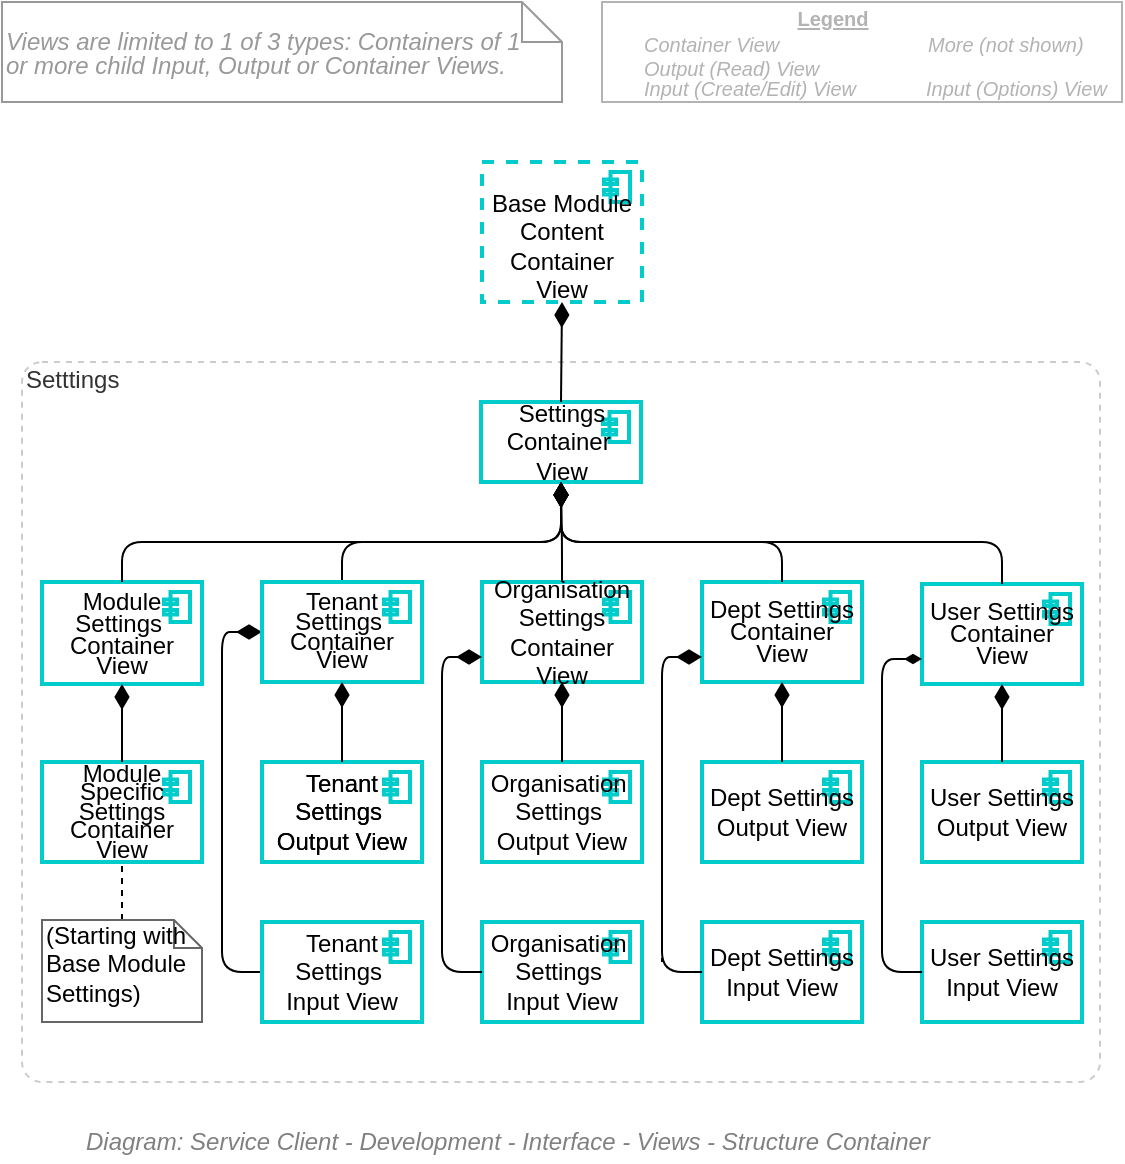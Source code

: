 <mxfile version="20.2.4" type="google"><diagram id="_9sa7lHNUX31Zu4vo0Ol" name="Page-1"><mxGraphModel grid="1" page="1" gridSize="10" guides="1" tooltips="1" connect="1" arrows="1" fold="1" pageScale="1" pageWidth="827" pageHeight="1169" math="0" shadow="0"><root><mxCell id="0"/><mxCell id="1" parent="0"/><mxCell id="UZ3rX-6pMPwVMDGKxi7N-1" value="" style="shape=image;html=1;verticalAlign=top;verticalLabelPosition=bottom;labelBackgroundColor=#ffffff;imageAspect=0;aspect=fixed;image=https://cdn2.iconfinder.com/data/icons/font-awesome/1792/ellipsis-h-128.png;strokeColor=#000000;strokeWidth=2;fillColor=#D4E1F5;fontSize=12;fontColor=#000000;opacity=80;align=left;" vertex="1" parent="1"><mxGeometry x="571.667" y="207" width="10.0" height="10.0" as="geometry"/></mxCell><mxCell id="UZ3rX-6pMPwVMDGKxi7N-2" value="" style="shape=image;html=1;verticalAlign=top;verticalLabelPosition=bottom;labelBackgroundColor=#ffffff;imageAspect=0;aspect=fixed;image=https://cdn2.iconfinder.com/data/icons/font-awesome/1792/ellipsis-h-128.png;strokeColor=#000000;strokeWidth=2;fillColor=#D4E1F5;fontSize=12;fontColor=#000000;opacity=80;align=left;" vertex="1" parent="1"><mxGeometry x="571.667" y="207" width="10.0" height="10.0" as="geometry"/></mxCell><mxCell id="UZ3rX-6pMPwVMDGKxi7N-3" value="Setttings" style="rounded=1;whiteSpace=wrap;html=1;shadow=0;glass=0;comic=0;strokeColor=#CCCCCC;fillColor=none;fontSize=12;align=left;fontColor=#333333;recursiveResize=0;container=1;collapsible=0;dashed=1;verticalAlign=top;spacing=2;spacingTop=-5;absoluteArcSize=1;" vertex="1" parent="1"><mxGeometry x="130" y="360" width="539" height="360" as="geometry"/></mxCell><mxCell id="UZ3rX-6pMPwVMDGKxi7N-4" value="" style="html=1;endArrow=diamondThin;endFill=1;edgeStyle=elbowEdgeStyle;endSize=10;strokeColor=#000000;fontSize=12;exitX=0;exitY=0.5;exitDx=0;exitDy=0;exitPerimeter=0;verticalAlign=middle;entryX=0;entryY=0.5;entryDx=0;entryDy=0;entryPerimeter=0;" edge="1" parent="UZ3rX-6pMPwVMDGKxi7N-3" source="UZ3rX-6pMPwVMDGKxi7N-21" target="UZ3rX-6pMPwVMDGKxi7N-30"><mxGeometry width="160" relative="1" as="geometry"><mxPoint x="100" y="80" as="sourcePoint"/><mxPoint x="120" y="20" as="targetPoint"/><Array as="points"><mxPoint x="100" y="80"/></Array></mxGeometry></mxCell><mxCell id="UZ3rX-6pMPwVMDGKxi7N-5" value="" style="html=1;endArrow=diamondThin;endFill=1;edgeStyle=elbowEdgeStyle;endSize=10;strokeColor=#000000;fontSize=12;entryX=0.5;entryY=1;entryDx=0;entryDy=0;entryPerimeter=0;verticalAlign=middle;exitX=0.5;exitY=0;exitDx=0;exitDy=0;exitPerimeter=0;elbow=vertical;" edge="1" parent="UZ3rX-6pMPwVMDGKxi7N-3" source="UZ3rX-6pMPwVMDGKxi7N-30" target="UZ3rX-6pMPwVMDGKxi7N-15"><mxGeometry width="160" relative="1" as="geometry"><mxPoint x="20" y="220" as="sourcePoint"/><mxPoint x="430" y="90" as="targetPoint"/><Array as="points"><mxPoint x="210" y="90"/></Array></mxGeometry></mxCell><mxCell id="UZ3rX-6pMPwVMDGKxi7N-6" value="&lt;span style=&quot;font-size: 12px;&quot;&gt;Dept&lt;/span&gt;&lt;span style=&quot;font-size: 12px;&quot;&gt;&amp;nbsp;Settings&lt;/span&gt;&lt;span style=&quot;font-size: 12px;&quot;&gt;&lt;br style=&quot;font-size: 12px;&quot;&gt;&lt;/span&gt;&lt;span style=&quot;font-size: 12px;&quot;&gt;Output View&lt;br style=&quot;font-size: 12px;&quot;&gt;&lt;/span&gt;" style="html=1;outlineConnect=0;whiteSpace=wrap;fillColor=none;strokeColor=#00CCCC;shape=mxgraph.archimate3.application;appType=comp;archiType=square;fontSize=12;verticalAlign=middle;container=1;collapsible=0;strokeWidth=2;" vertex="1" parent="UZ3rX-6pMPwVMDGKxi7N-3"><mxGeometry x="340" y="200" width="80" height="50" as="geometry"/></mxCell><mxCell id="UZ3rX-6pMPwVMDGKxi7N-7" value="" style="shape=image;html=1;verticalAlign=top;verticalLabelPosition=bottom;labelBackgroundColor=#ffffff;imageAspect=0;aspect=fixed;image=https://cdn1.iconfinder.com/data/icons/essential-pack-3/24/82.output-128.png;strokeColor=#00CCCC;strokeWidth=2;fillColor=none;fontSize=12;align=left;" vertex="1" parent="UZ3rX-6pMPwVMDGKxi7N-6"><mxGeometry width="20" height="20" as="geometry"/></mxCell><mxCell id="UZ3rX-6pMPwVMDGKxi7N-8" value="&lt;span style=&quot;font-size: 12px;&quot;&gt;Dept&lt;/span&gt;&lt;span style=&quot;font-size: 12px;&quot;&gt;&amp;nbsp;Settings&lt;/span&gt;&lt;span style=&quot;font-size: 12px;&quot;&gt;&lt;br style=&quot;font-size: 12px;&quot;&gt;&lt;/span&gt;&lt;span style=&quot;font-size: 12px;&quot;&gt;Input View&lt;br style=&quot;font-size: 12px;&quot;&gt;&lt;/span&gt;" style="html=1;outlineConnect=0;whiteSpace=wrap;fillColor=none;strokeColor=#00CCCC;shape=mxgraph.archimate3.application;appType=comp;archiType=square;fontSize=12;verticalAlign=middle;container=1;collapsible=0;strokeWidth=2;" vertex="1" parent="UZ3rX-6pMPwVMDGKxi7N-3"><mxGeometry x="340" y="280" width="80" height="50" as="geometry"/></mxCell><mxCell id="UZ3rX-6pMPwVMDGKxi7N-9" value="" style="shape=image;html=1;verticalAlign=top;verticalLabelPosition=bottom;labelBackgroundColor=#ffffff;imageAspect=0;aspect=fixed;image=https://cdn3.iconfinder.com/data/icons/arrow-and-interface-4/28/input-2-128.png;strokeColor=#00CCCC;strokeWidth=2;fillColor=none;fontSize=12;align=left;" vertex="1" parent="UZ3rX-6pMPwVMDGKxi7N-8"><mxGeometry width="20" height="20" as="geometry"/></mxCell><mxCell id="UZ3rX-6pMPwVMDGKxi7N-10" value="&lt;span style=&quot;font-size: 12px ; line-height: 90%&quot;&gt;Organisation Settings&lt;br style=&quot;font-size: 12px&quot;&gt;Container View&lt;br style=&quot;font-size: 12px&quot;&gt;&lt;/span&gt;" style="html=1;outlineConnect=0;whiteSpace=wrap;fillColor=none;strokeColor=#00CCCC;shape=mxgraph.archimate3.application;appType=comp;archiType=square;fontSize=12;verticalAlign=middle;container=1;collapsible=0;strokeWidth=2;" vertex="1" parent="UZ3rX-6pMPwVMDGKxi7N-3"><mxGeometry x="230" y="110" width="80" height="50" as="geometry"/></mxCell><mxCell id="UZ3rX-6pMPwVMDGKxi7N-11" value="" style="shape=image;html=1;verticalAlign=top;verticalLabelPosition=bottom;labelBackgroundColor=#ffffff;imageAspect=0;aspect=fixed;image=https://cdn1.iconfinder.com/data/icons/material-core/18/check-box-outline-blank-128.png;strokeColor=#00CCCC;strokeWidth=2;fillColor=none;fontSize=12;align=left;" vertex="1" parent="UZ3rX-6pMPwVMDGKxi7N-10"><mxGeometry width="20" height="20" as="geometry"/></mxCell><mxCell id="UZ3rX-6pMPwVMDGKxi7N-12" value="&lt;p style=&quot;line-height: 80%&quot;&gt;&lt;span style=&quot;font-size: 12px&quot;&gt;Module&lt;br style=&quot;font-size: 12px&quot;&gt;Specific Settings&lt;br style=&quot;font-size: 12px&quot;&gt;&lt;/span&gt;&lt;span style=&quot;font-size: 12px&quot;&gt;Container View&lt;br style=&quot;font-size: 12px&quot;&gt;&lt;/span&gt;&lt;/p&gt;" style="html=1;outlineConnect=0;whiteSpace=wrap;fillColor=none;strokeColor=#00CCCC;shape=mxgraph.archimate3.application;appType=comp;archiType=square;fontSize=12;verticalAlign=middle;container=1;collapsible=0;strokeWidth=2;" vertex="1" parent="UZ3rX-6pMPwVMDGKxi7N-3"><mxGeometry x="10" y="200" width="80" height="50" as="geometry"/></mxCell><mxCell id="UZ3rX-6pMPwVMDGKxi7N-13" value="" style="shape=image;html=1;verticalAlign=top;verticalLabelPosition=bottom;labelBackgroundColor=#ffffff;imageAspect=0;aspect=fixed;image=https://cdn1.iconfinder.com/data/icons/material-core/18/check-box-outline-blank-128.png;strokeColor=#00CCCC;strokeWidth=2;fillColor=none;fontSize=12;align=left;" vertex="1" parent="UZ3rX-6pMPwVMDGKxi7N-12"><mxGeometry width="20" height="20" as="geometry"/></mxCell><mxCell id="UZ3rX-6pMPwVMDGKxi7N-14" value="" style="shape=image;html=1;verticalAlign=top;verticalLabelPosition=bottom;labelBackgroundColor=#ffffff;imageAspect=0;aspect=fixed;image=https://cdn2.iconfinder.com/data/icons/font-awesome/1792/ellipsis-h-128.png;strokeColor=#000000;strokeWidth=2;fillColor=#D4E1F5;fontSize=12;fontColor=#000000;opacity=80;align=left;" vertex="1" parent="UZ3rX-6pMPwVMDGKxi7N-12"><mxGeometry y="30" width="20" height="20" as="geometry"/></mxCell><mxCell id="UZ3rX-6pMPwVMDGKxi7N-15" value="&lt;span style=&quot;font-size: 12px;&quot;&gt;Settings&lt;br style=&quot;font-size: 12px;&quot;&gt;&lt;/span&gt;&lt;span style=&quot;font-size: 12px;&quot;&gt;Container&amp;nbsp;&lt;br style=&quot;font-size: 12px;&quot;&gt;&lt;/span&gt;&lt;span style=&quot;font-size: 12px;&quot;&gt;View&lt;br style=&quot;font-size: 12px;&quot;&gt;&lt;/span&gt;" style="html=1;outlineConnect=0;whiteSpace=wrap;fillColor=none;strokeColor=#00CCCC;shape=mxgraph.archimate3.application;appType=comp;archiType=square;fontSize=12;verticalAlign=middle;container=1;collapsible=0;strokeWidth=2;" vertex="1" parent="UZ3rX-6pMPwVMDGKxi7N-3"><mxGeometry x="229.5" y="20" width="80" height="40" as="geometry"/></mxCell><mxCell id="UZ3rX-6pMPwVMDGKxi7N-16" value="" style="shape=image;html=1;verticalAlign=top;verticalLabelPosition=bottom;labelBackgroundColor=#ffffff;imageAspect=0;aspect=fixed;image=https://cdn1.iconfinder.com/data/icons/material-core/18/check-box-outline-blank-128.png;strokeColor=#00CCCC;strokeWidth=2;fillColor=none;fontSize=12;align=left;" vertex="1" parent="UZ3rX-6pMPwVMDGKxi7N-15"><mxGeometry x="-10" y="-10" width="20" height="20" as="geometry"/></mxCell><mxCell id="UZ3rX-6pMPwVMDGKxi7N-17" value="" style="html=1;endArrow=diamondThin;endFill=1;edgeStyle=elbowEdgeStyle;elbow=vertical;endSize=10;strokeColor=#000000;fontSize=12;entryX=0.5;entryY=1;entryDx=0;entryDy=0;entryPerimeter=0;exitX=0.5;exitY=0;exitDx=0;exitDy=0;exitPerimeter=0;verticalAlign=middle;" edge="1" parent="UZ3rX-6pMPwVMDGKxi7N-3" source="UZ3rX-6pMPwVMDGKxi7N-10" target="UZ3rX-6pMPwVMDGKxi7N-15"><mxGeometry width="160" relative="1" as="geometry"><mxPoint x="310" y="370" as="sourcePoint"/><mxPoint x="370" y="330" as="targetPoint"/><Array as="points"><mxPoint x="310" y="90"/><mxPoint x="-20" y="210"/><mxPoint x="260" y="110"/></Array></mxGeometry></mxCell><mxCell id="UZ3rX-6pMPwVMDGKxi7N-18" value="&lt;span style=&quot;font-size: 12px;&quot;&gt;Tenant &lt;br style=&quot;font-size: 12px;&quot;&gt;Settings&amp;nbsp;&lt;br style=&quot;font-size: 12px;&quot;&gt;&lt;/span&gt;&lt;span style=&quot;font-size: 12px;&quot;&gt;Output View&lt;br style=&quot;font-size: 12px;&quot;&gt;&lt;/span&gt;" style="html=1;outlineConnect=0;whiteSpace=wrap;fillColor=none;strokeColor=#000000;shape=mxgraph.archimate3.application;appType=comp;archiType=square;fontSize=12;verticalAlign=middle;container=1;collapsible=0;" vertex="1" parent="UZ3rX-6pMPwVMDGKxi7N-3"><mxGeometry x="120" y="200" width="80" height="50" as="geometry"/></mxCell><mxCell id="UZ3rX-6pMPwVMDGKxi7N-19" value="&lt;span style=&quot;font-size: 12px;&quot;&gt;Tenant &lt;br style=&quot;font-size: 12px;&quot;&gt;Settings&amp;nbsp;&lt;br style=&quot;font-size: 12px;&quot;&gt;&lt;/span&gt;&lt;span style=&quot;font-size: 12px;&quot;&gt;Output View&lt;br style=&quot;font-size: 12px;&quot;&gt;&lt;/span&gt;" style="html=1;outlineConnect=0;whiteSpace=wrap;fillColor=none;strokeColor=#00CCCC;shape=mxgraph.archimate3.application;appType=comp;archiType=square;fontSize=12;verticalAlign=middle;container=1;collapsible=0;strokeWidth=2;" vertex="1" parent="UZ3rX-6pMPwVMDGKxi7N-18"><mxGeometry width="80" height="50" as="geometry"/></mxCell><mxCell id="UZ3rX-6pMPwVMDGKxi7N-20" value="" style="shape=image;html=1;verticalAlign=top;verticalLabelPosition=bottom;labelBackgroundColor=#ffffff;imageAspect=0;aspect=fixed;image=https://cdn1.iconfinder.com/data/icons/essential-pack-3/24/82.output-128.png;strokeColor=#00CCCC;strokeWidth=2;fillColor=none;fontSize=12;align=left;" vertex="1" parent="UZ3rX-6pMPwVMDGKxi7N-19"><mxGeometry width="16.667" height="16.667" as="geometry"/></mxCell><mxCell id="UZ3rX-6pMPwVMDGKxi7N-21" value="&lt;span style=&quot;font-size: 12px;&quot;&gt;Tenant &lt;br style=&quot;font-size: 12px;&quot;&gt;Settings&amp;nbsp;&lt;br style=&quot;font-size: 12px;&quot;&gt;&lt;/span&gt;&lt;span style=&quot;font-size: 12px;&quot;&gt;Input View&lt;br style=&quot;font-size: 12px;&quot;&gt;&lt;/span&gt;" style="html=1;outlineConnect=0;whiteSpace=wrap;fillColor=none;strokeColor=#00CCCC;shape=mxgraph.archimate3.application;appType=comp;archiType=square;fontSize=12;verticalAlign=middle;container=1;collapsible=0;strokeWidth=2;" vertex="1" parent="UZ3rX-6pMPwVMDGKxi7N-3"><mxGeometry x="120" y="280" width="80" height="50" as="geometry"/></mxCell><mxCell id="UZ3rX-6pMPwVMDGKxi7N-22" value="" style="shape=image;html=1;verticalAlign=top;verticalLabelPosition=bottom;labelBackgroundColor=#ffffff;imageAspect=0;aspect=fixed;image=https://cdn3.iconfinder.com/data/icons/arrow-and-interface-4/28/input-2-128.png;strokeColor=#00CCCC;strokeWidth=2;fillColor=none;fontSize=12;align=left;" vertex="1" parent="UZ3rX-6pMPwVMDGKxi7N-21"><mxGeometry width="20" height="20" as="geometry"/></mxCell><mxCell id="UZ3rX-6pMPwVMDGKxi7N-23" value="&lt;p style=&quot;line-height: 90%&quot;&gt;&lt;span style=&quot;font-size: 12px&quot;&gt;Dept Settings&lt;/span&gt;&lt;span style=&quot;font-size: 12px&quot;&gt;&lt;br style=&quot;font-size: 12px&quot;&gt;&lt;/span&gt;&lt;span style=&quot;font-size: 12px&quot;&gt;Container View&lt;br style=&quot;font-size: 12px&quot;&gt;&lt;/span&gt;&lt;/p&gt;" style="html=1;outlineConnect=0;whiteSpace=wrap;fillColor=none;strokeColor=#00CCCC;shape=mxgraph.archimate3.application;appType=comp;archiType=square;fontSize=12;verticalAlign=middle;container=1;collapsible=0;strokeWidth=2;" vertex="1" parent="UZ3rX-6pMPwVMDGKxi7N-3"><mxGeometry x="340" y="110" width="80" height="50" as="geometry"/></mxCell><mxCell id="UZ3rX-6pMPwVMDGKxi7N-24" value="" style="shape=image;html=1;verticalAlign=top;verticalLabelPosition=bottom;labelBackgroundColor=#ffffff;imageAspect=0;aspect=fixed;image=https://cdn1.iconfinder.com/data/icons/material-core/18/check-box-outline-blank-128.png;strokeColor=#00CCCC;strokeWidth=2;fillColor=none;fontSize=12;align=left;" vertex="1" parent="UZ3rX-6pMPwVMDGKxi7N-23"><mxGeometry width="20" height="20" as="geometry"/></mxCell><mxCell id="UZ3rX-6pMPwVMDGKxi7N-25" value="" style="shape=image;html=1;verticalAlign=top;verticalLabelPosition=bottom;labelBackgroundColor=#ffffff;imageAspect=0;aspect=fixed;image=https://cdn3.iconfinder.com/data/icons/arrow-and-interface-4/28/input-2-128.png;strokeColor=#00CCCC;strokeWidth=2;fillColor=none;fontSize=12;align=left;" vertex="1" parent="UZ3rX-6pMPwVMDGKxi7N-23"><mxGeometry x="70" y="30" width="10" height="10" as="geometry"/></mxCell><mxCell id="UZ3rX-6pMPwVMDGKxi7N-26" value="" style="shape=image;html=1;verticalAlign=top;verticalLabelPosition=bottom;labelBackgroundColor=#ffffff;imageAspect=0;aspect=fixed;image=https://cdn1.iconfinder.com/data/icons/essential-pack-3/24/82.output-128.png;strokeColor=#00CCCC;strokeWidth=2;fillColor=none;fontSize=12;align=left;" vertex="1" parent="UZ3rX-6pMPwVMDGKxi7N-23"><mxGeometry x="60" y="30" width="10" height="10" as="geometry"/></mxCell><mxCell id="UZ3rX-6pMPwVMDGKxi7N-27" value="" style="html=1;endArrow=diamondThin;endFill=1;edgeStyle=elbowEdgeStyle;elbow=vertical;endSize=10;strokeColor=#000000;fontSize=12;entryX=0.5;entryY=1;entryDx=0;entryDy=0;entryPerimeter=0;exitX=0.5;exitY=0;exitDx=0;exitDy=0;exitPerimeter=0;verticalAlign=middle;" edge="1" parent="UZ3rX-6pMPwVMDGKxi7N-3" source="UZ3rX-6pMPwVMDGKxi7N-6" target="UZ3rX-6pMPwVMDGKxi7N-23"><mxGeometry width="160" relative="1" as="geometry"><mxPoint x="320" y="200" as="sourcePoint"/><mxPoint x="350" y="-30" as="targetPoint"/></mxGeometry></mxCell><mxCell id="UZ3rX-6pMPwVMDGKxi7N-28" value="" style="html=1;endArrow=diamondThin;endFill=1;edgeStyle=elbowEdgeStyle;endSize=10;strokeColor=#000000;fontSize=12;entryX=0;entryY=0.75;entryDx=0;entryDy=0;entryPerimeter=0;exitX=0;exitY=0.5;exitDx=0;exitDy=0;exitPerimeter=0;verticalAlign=middle;" edge="1" parent="UZ3rX-6pMPwVMDGKxi7N-3" source="UZ3rX-6pMPwVMDGKxi7N-8" target="UZ3rX-6pMPwVMDGKxi7N-23"><mxGeometry width="160" relative="1" as="geometry"><mxPoint x="330" y="210" as="sourcePoint"/><mxPoint x="390" y="170" as="targetPoint"/><Array as="points"><mxPoint x="320" y="205"/></Array></mxGeometry></mxCell><mxCell id="UZ3rX-6pMPwVMDGKxi7N-29" value="" style="html=1;endArrow=diamondThin;endFill=1;edgeStyle=elbowEdgeStyle;elbow=vertical;endSize=10;strokeColor=#000000;fontSize=12;entryX=0.5;entryY=1;entryDx=0;entryDy=0;entryPerimeter=0;exitX=0.5;exitY=0;exitDx=0;exitDy=0;exitPerimeter=0;verticalAlign=middle;" edge="1" parent="UZ3rX-6pMPwVMDGKxi7N-3" source="UZ3rX-6pMPwVMDGKxi7N-23" target="UZ3rX-6pMPwVMDGKxi7N-15"><mxGeometry width="160" relative="1" as="geometry"><mxPoint x="30" y="320" as="sourcePoint"/><mxPoint x="30" y="80" as="targetPoint"/><Array as="points"><mxPoint x="310" y="90"/><mxPoint x="-20" y="300"/><mxPoint x="270" y="120"/></Array></mxGeometry></mxCell><mxCell id="UZ3rX-6pMPwVMDGKxi7N-30" value="&lt;p style=&quot;line-height: 80%&quot;&gt;&lt;span style=&quot;font-size: 12px&quot;&gt;Tenant&lt;br style=&quot;font-size: 12px&quot;&gt;Settings&amp;nbsp;&lt;br style=&quot;font-size: 12px&quot;&gt;&lt;/span&gt;&lt;span style=&quot;font-size: 12px&quot;&gt;Container View&lt;br style=&quot;font-size: 12px&quot;&gt;&lt;/span&gt;&lt;/p&gt;" style="html=1;outlineConnect=0;whiteSpace=wrap;fillColor=none;strokeColor=#00CCCC;shape=mxgraph.archimate3.application;appType=comp;archiType=square;fontSize=12;verticalAlign=middle;container=1;collapsible=0;strokeWidth=2;" vertex="1" parent="UZ3rX-6pMPwVMDGKxi7N-3"><mxGeometry x="120" y="110" width="80" height="50" as="geometry"/></mxCell><mxCell id="UZ3rX-6pMPwVMDGKxi7N-31" value="" style="shape=image;html=1;verticalAlign=top;verticalLabelPosition=bottom;labelBackgroundColor=#ffffff;imageAspect=0;aspect=fixed;image=https://cdn1.iconfinder.com/data/icons/material-core/18/check-box-outline-blank-128.png;strokeColor=#00CCCC;strokeWidth=2;fillColor=none;fontSize=12;align=left;" vertex="1" parent="UZ3rX-6pMPwVMDGKxi7N-30"><mxGeometry width="20" height="20" as="geometry"/></mxCell><mxCell id="UZ3rX-6pMPwVMDGKxi7N-32" value="" style="html=1;endArrow=diamondThin;endFill=1;edgeStyle=elbowEdgeStyle;elbow=vertical;endSize=10;strokeColor=#000000;fontSize=12;exitX=0.5;exitY=0;exitDx=0;exitDy=0;exitPerimeter=0;verticalAlign=middle;" edge="1" parent="UZ3rX-6pMPwVMDGKxi7N-3" source="UZ3rX-6pMPwVMDGKxi7N-18" target="UZ3rX-6pMPwVMDGKxi7N-30"><mxGeometry width="160" relative="1" as="geometry"><mxPoint x="-50" y="-30" as="sourcePoint"/><mxPoint x="-260" y="-60" as="targetPoint"/></mxGeometry></mxCell><mxCell id="UZ3rX-6pMPwVMDGKxi7N-33" value="&lt;p style=&quot;line-height: 90%&quot;&gt;&lt;span style=&quot;font-size: 12px&quot;&gt;Module&lt;br style=&quot;font-size: 12px&quot;&gt;Settings&amp;nbsp;&lt;br style=&quot;font-size: 12px&quot;&gt;&lt;/span&gt;&lt;span style=&quot;font-size: 12px&quot;&gt;Container View&lt;br style=&quot;font-size: 12px&quot;&gt;&lt;/span&gt;&lt;/p&gt;" style="html=1;outlineConnect=0;whiteSpace=wrap;fillColor=none;strokeColor=#00CCCC;shape=mxgraph.archimate3.application;appType=comp;archiType=square;fontSize=12;verticalAlign=middle;container=1;collapsible=0;strokeWidth=2;" vertex="1" parent="UZ3rX-6pMPwVMDGKxi7N-3"><mxGeometry x="10" y="110" width="80" height="51" as="geometry"/></mxCell><mxCell id="UZ3rX-6pMPwVMDGKxi7N-34" value="" style="shape=image;html=1;verticalAlign=top;verticalLabelPosition=bottom;labelBackgroundColor=#ffffff;imageAspect=0;aspect=fixed;image=https://cdn1.iconfinder.com/data/icons/material-core/18/check-box-outline-blank-128.png;strokeColor=#00CCCC;strokeWidth=2;fillColor=none;fontSize=12;align=left;" vertex="1" parent="UZ3rX-6pMPwVMDGKxi7N-33"><mxGeometry width="20" height="20" as="geometry"/></mxCell><mxCell id="UZ3rX-6pMPwVMDGKxi7N-35" value="" style="shape=image;html=1;verticalAlign=top;verticalLabelPosition=bottom;labelBackgroundColor=#ffffff;imageAspect=0;aspect=fixed;image=https://cdn2.iconfinder.com/data/icons/font-awesome/1792/ellipsis-h-128.png;strokeColor=#000000;strokeWidth=2;fillColor=#D4E1F5;fontSize=12;fontColor=#000000;opacity=80;align=left;" vertex="1" parent="UZ3rX-6pMPwVMDGKxi7N-33"><mxGeometry y="31" width="20" height="20" as="geometry"/></mxCell><mxCell id="UZ3rX-6pMPwVMDGKxi7N-36" value="" style="html=1;endArrow=diamondThin;endFill=1;edgeStyle=elbowEdgeStyle;elbow=vertical;endSize=10;strokeColor=#000000;fontSize=12;exitX=0.5;exitY=0;exitDx=0;exitDy=0;exitPerimeter=0;entryX=0.5;entryY=1;entryDx=0;entryDy=0;entryPerimeter=0;verticalAlign=middle;" edge="1" parent="UZ3rX-6pMPwVMDGKxi7N-3" source="UZ3rX-6pMPwVMDGKxi7N-12" target="UZ3rX-6pMPwVMDGKxi7N-33"><mxGeometry width="160" relative="1" as="geometry"><mxPoint x="60" y="310" as="sourcePoint"/><mxPoint x="60" y="290" as="targetPoint"/></mxGeometry></mxCell><mxCell id="UZ3rX-6pMPwVMDGKxi7N-37" value="" style="html=1;endArrow=diamondThin;endFill=1;edgeStyle=elbowEdgeStyle;elbow=vertical;endSize=10;strokeColor=#000000;fontSize=12;exitX=0.5;exitY=0;exitDx=0;exitDy=0;exitPerimeter=0;verticalAlign=middle;entryX=0.5;entryY=1;entryDx=0;entryDy=0;entryPerimeter=0;" edge="1" parent="UZ3rX-6pMPwVMDGKxi7N-3" source="UZ3rX-6pMPwVMDGKxi7N-33" target="UZ3rX-6pMPwVMDGKxi7N-15"><mxGeometry width="160" relative="1" as="geometry"><mxPoint x="340" y="110" as="sourcePoint"/><mxPoint x="230" y="60" as="targetPoint"/><Array as="points"><mxPoint x="130" y="90"/><mxPoint x="-20" y="270"/></Array></mxGeometry></mxCell><mxCell id="UZ3rX-6pMPwVMDGKxi7N-38" style="edgeStyle=elbowEdgeStyle;rounded=0;orthogonalLoop=1;jettySize=auto;elbow=vertical;html=1;exitX=1;exitY=0.5;exitDx=0;exitDy=0;exitPerimeter=0;dashed=1;endArrow=none;endFill=0;fontSize=12;" edge="1" parent="UZ3rX-6pMPwVMDGKxi7N-3"><mxGeometry relative="1" as="geometry"><mxPoint x="320" y="220" as="sourcePoint"/><mxPoint x="320" y="300" as="targetPoint"/></mxGeometry></mxCell><mxCell id="UZ3rX-6pMPwVMDGKxi7N-39" value="&lt;span style=&quot;font-size: 12px;&quot;&gt;Organisation&amp;nbsp;&lt;br style=&quot;font-size: 12px;&quot;&gt;Settings&amp;nbsp;&lt;br style=&quot;font-size: 12px;&quot;&gt;&lt;/span&gt;&lt;span style=&quot;font-size: 12px;&quot;&gt;Output View&lt;br style=&quot;font-size: 12px;&quot;&gt;&lt;/span&gt;" style="html=1;outlineConnect=0;whiteSpace=wrap;fillColor=none;strokeColor=#00CCCC;shape=mxgraph.archimate3.application;appType=comp;archiType=square;fontSize=12;verticalAlign=middle;container=1;collapsible=0;strokeWidth=2;" vertex="1" parent="UZ3rX-6pMPwVMDGKxi7N-3"><mxGeometry x="230" y="200" width="80" height="50" as="geometry"/></mxCell><mxCell id="UZ3rX-6pMPwVMDGKxi7N-40" value="" style="shape=image;html=1;verticalAlign=top;verticalLabelPosition=bottom;labelBackgroundColor=#ffffff;imageAspect=0;aspect=fixed;image=https://cdn1.iconfinder.com/data/icons/essential-pack-3/24/82.output-128.png;strokeColor=#00CCCC;strokeWidth=2;fillColor=none;fontSize=12;align=left;" vertex="1" parent="UZ3rX-6pMPwVMDGKxi7N-39"><mxGeometry width="20" height="20" as="geometry"/></mxCell><mxCell id="UZ3rX-6pMPwVMDGKxi7N-41" value="" style="html=1;endArrow=diamondThin;endFill=1;edgeStyle=elbowEdgeStyle;elbow=vertical;endSize=10;strokeColor=#000000;fontSize=12;exitX=0.5;exitY=0;exitDx=0;exitDy=0;exitPerimeter=0;verticalAlign=middle;" edge="1" parent="UZ3rX-6pMPwVMDGKxi7N-3" source="UZ3rX-6pMPwVMDGKxi7N-39" target="UZ3rX-6pMPwVMDGKxi7N-10"><mxGeometry width="160" relative="1" as="geometry"><mxPoint x="240" y="510" as="sourcePoint"/><mxPoint x="290" y="470" as="targetPoint"/></mxGeometry></mxCell><mxCell id="UZ3rX-6pMPwVMDGKxi7N-42" value="&lt;span style=&quot;font-size: 12px;&quot;&gt;Organisation&amp;nbsp;&lt;br style=&quot;font-size: 12px;&quot;&gt;Settings&amp;nbsp;&lt;br style=&quot;font-size: 12px;&quot;&gt;&lt;/span&gt;&lt;span style=&quot;font-size: 12px;&quot;&gt;Input View&lt;br style=&quot;font-size: 12px;&quot;&gt;&lt;/span&gt;" style="html=1;outlineConnect=0;whiteSpace=wrap;fillColor=none;strokeColor=#00CCCC;shape=mxgraph.archimate3.application;appType=comp;archiType=square;fontSize=12;verticalAlign=middle;container=1;collapsible=0;strokeWidth=2;" vertex="1" parent="UZ3rX-6pMPwVMDGKxi7N-3"><mxGeometry x="230" y="280" width="80" height="50" as="geometry"/></mxCell><mxCell id="UZ3rX-6pMPwVMDGKxi7N-43" value="" style="shape=image;html=1;verticalAlign=top;verticalLabelPosition=bottom;labelBackgroundColor=#ffffff;imageAspect=0;aspect=fixed;image=https://cdn3.iconfinder.com/data/icons/arrow-and-interface-4/28/input-2-128.png;strokeColor=#00CCCC;strokeWidth=2;fillColor=none;fontSize=12;align=left;" vertex="1" parent="UZ3rX-6pMPwVMDGKxi7N-42"><mxGeometry width="20" height="20" as="geometry"/></mxCell><mxCell id="UZ3rX-6pMPwVMDGKxi7N-44" value="" style="shape=image;html=1;verticalAlign=top;verticalLabelPosition=bottom;labelBackgroundColor=#ffffff;imageAspect=0;aspect=fixed;image=https://cdn3.iconfinder.com/data/icons/arrow-and-interface-4/28/input-2-128.png;strokeColor=#00CCCC;strokeWidth=2;fillColor=none;fontSize=12;align=left;" vertex="1" parent="UZ3rX-6pMPwVMDGKxi7N-42"><mxGeometry x="70" y="30" width="10" height="10" as="geometry"/></mxCell><mxCell id="UZ3rX-6pMPwVMDGKxi7N-45" value="" style="shape=image;html=1;verticalAlign=top;verticalLabelPosition=bottom;labelBackgroundColor=#ffffff;imageAspect=0;aspect=fixed;image=https://cdn1.iconfinder.com/data/icons/essential-pack-3/24/82.output-128.png;strokeColor=#00CCCC;strokeWidth=2;fillColor=none;fontSize=12;align=left;" vertex="1" parent="UZ3rX-6pMPwVMDGKxi7N-42"><mxGeometry x="60" y="30" width="10" height="10" as="geometry"/></mxCell><mxCell id="UZ3rX-6pMPwVMDGKxi7N-46" value="" style="html=1;endArrow=diamondThin;endFill=1;edgeStyle=elbowEdgeStyle;endSize=10;strokeColor=#000000;fontSize=12;entryX=0;entryY=0.75;entryDx=0;entryDy=0;entryPerimeter=0;exitX=0;exitY=0.5;exitDx=0;exitDy=0;exitPerimeter=0;verticalAlign=middle;" edge="1" parent="UZ3rX-6pMPwVMDGKxi7N-3" source="UZ3rX-6pMPwVMDGKxi7N-42" target="UZ3rX-6pMPwVMDGKxi7N-10"><mxGeometry width="160" relative="1" as="geometry"><mxPoint x="340" y="510" as="sourcePoint"/><mxPoint x="290" y="470" as="targetPoint"/><Array as="points"><mxPoint x="210" y="197"/></Array></mxGeometry></mxCell><mxCell id="UZ3rX-6pMPwVMDGKxi7N-47" value="&lt;p style=&quot;line-height: 90%&quot;&gt;&lt;span style=&quot;font-size: 12px&quot;&gt;User Settings&lt;/span&gt;&lt;span style=&quot;font-size: 12px&quot;&gt;&lt;br style=&quot;font-size: 12px&quot;&gt;&lt;/span&gt;&lt;span style=&quot;font-size: 12px&quot;&gt;Container View&lt;br style=&quot;font-size: 12px&quot;&gt;&lt;/span&gt;&lt;/p&gt;" style="html=1;outlineConnect=0;whiteSpace=wrap;fillColor=none;strokeColor=#00CCCC;shape=mxgraph.archimate3.application;appType=comp;archiType=square;fontSize=12;verticalAlign=middle;container=1;collapsible=0;strokeWidth=2;" vertex="1" parent="UZ3rX-6pMPwVMDGKxi7N-3"><mxGeometry x="450" y="111" width="80" height="50" as="geometry"/></mxCell><mxCell id="UZ3rX-6pMPwVMDGKxi7N-48" value="" style="shape=image;html=1;verticalAlign=top;verticalLabelPosition=bottom;labelBackgroundColor=#ffffff;imageAspect=0;aspect=fixed;image=https://cdn1.iconfinder.com/data/icons/material-core/18/check-box-outline-blank-128.png;strokeColor=#00CCCC;strokeWidth=2;fillColor=none;fontSize=12;align=left;" vertex="1" parent="UZ3rX-6pMPwVMDGKxi7N-3"><mxGeometry x="450" y="110" width="20" height="20" as="geometry"/></mxCell><mxCell id="UZ3rX-6pMPwVMDGKxi7N-49" value="&lt;span style=&quot;font-size: 12px;&quot;&gt;User Settings&lt;/span&gt;&lt;span style=&quot;font-size: 12px;&quot;&gt;&lt;br style=&quot;font-size: 12px;&quot;&gt;&lt;/span&gt;&lt;span style=&quot;font-size: 12px;&quot;&gt;Input View&lt;br style=&quot;font-size: 12px;&quot;&gt;&lt;/span&gt;" style="html=1;outlineConnect=0;whiteSpace=wrap;fillColor=none;strokeColor=#00CCCC;shape=mxgraph.archimate3.application;appType=comp;archiType=square;fontSize=12;verticalAlign=middle;container=1;collapsible=0;strokeWidth=2;" vertex="1" parent="UZ3rX-6pMPwVMDGKxi7N-3"><mxGeometry x="450" y="280" width="80" height="50" as="geometry"/></mxCell><mxCell id="UZ3rX-6pMPwVMDGKxi7N-50" value="" style="shape=image;html=1;verticalAlign=top;verticalLabelPosition=bottom;labelBackgroundColor=#ffffff;imageAspect=0;aspect=fixed;image=https://cdn3.iconfinder.com/data/icons/arrow-and-interface-4/28/input-2-128.png;strokeColor=#00CCCC;strokeWidth=2;fillColor=none;fontSize=12;align=left;" vertex="1" parent="UZ3rX-6pMPwVMDGKxi7N-49"><mxGeometry y="-1" width="20" height="20" as="geometry"/></mxCell><mxCell id="UZ3rX-6pMPwVMDGKxi7N-51" value="&lt;span style=&quot;font-size: 12px;&quot;&gt;User Settings&lt;/span&gt;&lt;span style=&quot;font-size: 12px;&quot;&gt;&lt;br style=&quot;font-size: 12px;&quot;&gt;&lt;/span&gt;&lt;span style=&quot;font-size: 12px;&quot;&gt;Output View&lt;br style=&quot;font-size: 12px;&quot;&gt;&lt;/span&gt;" style="html=1;outlineConnect=0;whiteSpace=wrap;fillColor=none;strokeColor=#00CCCC;shape=mxgraph.archimate3.application;appType=comp;archiType=square;fontSize=12;verticalAlign=middle;container=1;collapsible=0;strokeWidth=2;" vertex="1" parent="UZ3rX-6pMPwVMDGKxi7N-3"><mxGeometry x="450" y="200" width="80" height="50" as="geometry"/></mxCell><mxCell id="UZ3rX-6pMPwVMDGKxi7N-52" value="" style="shape=image;html=1;verticalAlign=top;verticalLabelPosition=bottom;labelBackgroundColor=#ffffff;imageAspect=0;aspect=fixed;image=https://cdn1.iconfinder.com/data/icons/essential-pack-3/24/82.output-128.png;strokeColor=#00CCCC;strokeWidth=2;fillColor=none;fontSize=12;align=left;" vertex="1" parent="UZ3rX-6pMPwVMDGKxi7N-51"><mxGeometry y="-1" width="20" height="20" as="geometry"/></mxCell><mxCell id="UZ3rX-6pMPwVMDGKxi7N-53" style="rounded=1;orthogonalLoop=1;jettySize=auto;html=1;endArrow=none;endFill=0;strokeColor=#000000;fontSize=10;startArrow=diamondThin;startFill=1;exitX=0;exitY=0.75;exitDx=0;exitDy=0;exitPerimeter=0;edgeStyle=elbowEdgeStyle;entryX=0;entryY=0.5;entryDx=0;entryDy=0;entryPerimeter=0;" edge="1" parent="UZ3rX-6pMPwVMDGKxi7N-3" source="UZ3rX-6pMPwVMDGKxi7N-47" target="UZ3rX-6pMPwVMDGKxi7N-49"><mxGeometry relative="1" as="geometry"><Array as="points"><mxPoint x="430" y="210"/></Array><mxPoint x="560" y="190" as="targetPoint"/><mxPoint x="300" y="215" as="sourcePoint"/></mxGeometry></mxCell><mxCell id="UZ3rX-6pMPwVMDGKxi7N-54" value="" style="html=1;endArrow=diamondThin;endFill=1;edgeStyle=elbowEdgeStyle;elbow=vertical;endSize=10;strokeColor=#000000;fontSize=12;entryX=0.5;entryY=1;entryDx=0;entryDy=0;entryPerimeter=0;exitX=0.5;exitY=0;exitDx=0;exitDy=0;exitPerimeter=0;verticalAlign=middle;" edge="1" parent="UZ3rX-6pMPwVMDGKxi7N-3" source="UZ3rX-6pMPwVMDGKxi7N-51" target="UZ3rX-6pMPwVMDGKxi7N-47"><mxGeometry width="160" relative="1" as="geometry"><mxPoint x="390" y="190" as="sourcePoint"/><mxPoint x="390" y="170" as="targetPoint"/></mxGeometry></mxCell><mxCell id="UZ3rX-6pMPwVMDGKxi7N-55" style="edgeStyle=none;rounded=0;orthogonalLoop=1;jettySize=auto;html=1;dashed=1;endArrow=none;endFill=0;fontSize=12;" edge="1" parent="UZ3rX-6pMPwVMDGKxi7N-3" source="UZ3rX-6pMPwVMDGKxi7N-56" target="UZ3rX-6pMPwVMDGKxi7N-12"><mxGeometry relative="1" as="geometry"/></mxCell><mxCell id="UZ3rX-6pMPwVMDGKxi7N-56" value="(Starting with Base Module Settings)" style="shape=note;whiteSpace=wrap;html=1;size=14;verticalAlign=top;align=left;spacingTop=-6;strokeColor=#666666;fillColor=none;fontSize=12;" vertex="1" parent="UZ3rX-6pMPwVMDGKxi7N-3"><mxGeometry x="10" y="279" width="80" height="51" as="geometry"/></mxCell><mxCell id="UZ3rX-6pMPwVMDGKxi7N-57" value="" style="html=1;endArrow=diamondThin;endFill=1;edgeStyle=elbowEdgeStyle;elbow=vertical;endSize=10;strokeColor=#000000;fontSize=12;entryX=0.5;entryY=1;entryDx=0;entryDy=0;entryPerimeter=0;exitX=0.5;exitY=0;exitDx=0;exitDy=0;exitPerimeter=0;verticalAlign=middle;" edge="1" parent="UZ3rX-6pMPwVMDGKxi7N-3" source="UZ3rX-6pMPwVMDGKxi7N-47" target="UZ3rX-6pMPwVMDGKxi7N-15"><mxGeometry width="160" relative="1" as="geometry"><mxPoint x="410" y="120" as="sourcePoint"/><mxPoint x="240" y="70" as="targetPoint"/><Array as="points"><mxPoint x="370" y="90"/><mxPoint x="-10" y="310"/><mxPoint x="280" y="130"/></Array></mxGeometry></mxCell><mxCell id="UZ3rX-6pMPwVMDGKxi7N-58" value="" style="html=1;endArrow=diamondThin;endFill=1;endSize=10;strokeColor=#000000;fontSize=10;entryX=0.5;entryY=1;entryDx=0;entryDy=0;entryPerimeter=0;exitX=0.5;exitY=0;exitDx=0;exitDy=0;exitPerimeter=0;" edge="1" parent="1" source="UZ3rX-6pMPwVMDGKxi7N-15" target="UZ3rX-6pMPwVMDGKxi7N-59"><mxGeometry width="160" relative="1" as="geometry"><mxPoint x="310" y="450" as="sourcePoint"/><mxPoint x="670" y="300" as="targetPoint"/></mxGeometry></mxCell><mxCell id="UZ3rX-6pMPwVMDGKxi7N-59" value="&lt;span style=&quot;font-size: 12px ; line-height: 90%&quot;&gt;&lt;br&gt;Base Module Content&lt;br&gt;Container View&lt;br style=&quot;font-size: 12px&quot;&gt;&lt;/span&gt;" style="html=1;outlineConnect=0;whiteSpace=wrap;fillColor=none;strokeColor=#00CCCC;shape=mxgraph.archimate3.application;appType=comp;archiType=square;fontSize=12;verticalAlign=middle;container=1;collapsible=0;strokeWidth=2;dashed=1;" vertex="1" parent="1"><mxGeometry x="360" y="260" width="80" height="70" as="geometry"/></mxCell><mxCell id="UZ3rX-6pMPwVMDGKxi7N-60" value="" style="shape=image;html=1;verticalAlign=top;verticalLabelPosition=bottom;labelBackgroundColor=#ffffff;imageAspect=0;aspect=fixed;image=https://cdn1.iconfinder.com/data/icons/material-core/18/check-box-outline-blank-128.png;strokeColor=#00CCCC;strokeWidth=2;fillColor=none;fontSize=12;align=left;" vertex="1" parent="UZ3rX-6pMPwVMDGKxi7N-59"><mxGeometry width="20" height="20" as="geometry"/></mxCell><mxCell id="UZ3rX-6pMPwVMDGKxi7N-61" value="" style="shape=image;html=1;verticalAlign=top;verticalLabelPosition=bottom;labelBackgroundColor=#ffffff;imageAspect=0;aspect=fixed;image=https://cdn2.iconfinder.com/data/icons/font-awesome/1792/ellipsis-h-128.png;strokeColor=#000000;strokeWidth=2;fillColor=#D4E1F5;fontSize=12;fontColor=#000000;opacity=80;align=left;" vertex="1" parent="1"><mxGeometry x="581.667" y="217" width="10.0" height="10.0" as="geometry"/></mxCell><mxCell id="UZ3rX-6pMPwVMDGKxi7N-62" value="" style="rounded=0;whiteSpace=wrap;html=1;fontSize=10;align=left;container=1;collapsible=0;fontColor=#B3B3B3;strokeColor=#B3B3B3;" vertex="1" parent="1"><mxGeometry x="420" y="180" width="260" height="50" as="geometry"/></mxCell><mxCell id="UZ3rX-6pMPwVMDGKxi7N-63" value="Container View" style="text;html=1;strokeColor=none;fillColor=none;align=left;verticalAlign=middle;whiteSpace=wrap;rounded=0;fontSize=10;fontStyle=2;fontColor=#B3B3B3;" vertex="1" parent="UZ3rX-6pMPwVMDGKxi7N-62"><mxGeometry x="18.811" y="16.667" width="111.189" height="8.333" as="geometry"/></mxCell><mxCell id="UZ3rX-6pMPwVMDGKxi7N-64" value="Output (Read) View" style="text;html=1;strokeColor=none;fillColor=none;align=left;verticalAlign=middle;whiteSpace=wrap;rounded=0;fontSize=10;fontStyle=2;fontColor=#B3B3B3;" vertex="1" parent="UZ3rX-6pMPwVMDGKxi7N-62"><mxGeometry x="18.806" y="30.0" width="111.194" height="6.33" as="geometry"/></mxCell><mxCell id="UZ3rX-6pMPwVMDGKxi7N-65" value="Input (Create/Edit) View" style="text;html=1;strokeColor=none;fillColor=none;align=left;verticalAlign=middle;whiteSpace=wrap;rounded=0;fontSize=10;fontStyle=2;fontColor=#B3B3B3;" vertex="1" parent="UZ3rX-6pMPwVMDGKxi7N-62"><mxGeometry x="18.811" y="39.333" width="111.189" height="8.333" as="geometry"/></mxCell><mxCell id="UZ3rX-6pMPwVMDGKxi7N-66" value="Legend" style="text;html=1;strokeColor=none;fillColor=none;align=center;verticalAlign=middle;whiteSpace=wrap;rounded=0;fontSize=10;fontStyle=5;fontColor=#B3B3B3;" vertex="1" parent="UZ3rX-6pMPwVMDGKxi7N-62"><mxGeometry x="28.805" width="172.828" height="16.667" as="geometry"/></mxCell><mxCell id="UZ3rX-6pMPwVMDGKxi7N-67" value="" style="shape=image;html=1;verticalAlign=top;verticalLabelPosition=bottom;labelBackgroundColor=#ffffff;imageAspect=0;aspect=fixed;image=https://cdn1.iconfinder.com/data/icons/material-core/18/check-box-outline-blank-128.png;strokeColor=#00CCCC;strokeWidth=2;fillColor=none;fontSize=12;align=left;" vertex="1" parent="UZ3rX-6pMPwVMDGKxi7N-62"><mxGeometry x="3.498" y="15.83" width="10.0" height="10.0" as="geometry"/></mxCell><mxCell id="UZ3rX-6pMPwVMDGKxi7N-68" value="" style="shape=image;html=1;verticalAlign=top;verticalLabelPosition=bottom;labelBackgroundColor=#ffffff;imageAspect=0;aspect=fixed;image=https://cdn3.iconfinder.com/data/icons/arrow-and-interface-4/28/input-2-128.png;strokeColor=#00CCCC;strokeWidth=2;fillColor=none;fontSize=12;align=left;" vertex="1" parent="UZ3rX-6pMPwVMDGKxi7N-62"><mxGeometry x="3.498" y="39.33" width="10.0" height="10.0" as="geometry"/></mxCell><mxCell id="UZ3rX-6pMPwVMDGKxi7N-69" value="" style="shape=image;html=1;verticalAlign=top;verticalLabelPosition=bottom;labelBackgroundColor=#ffffff;imageAspect=0;aspect=fixed;image=https://cdn1.iconfinder.com/data/icons/essential-pack-3/24/82.output-128.png;strokeColor=#00CCCC;strokeWidth=2;fillColor=none;fontSize=12;align=left;" vertex="1" parent="UZ3rX-6pMPwVMDGKxi7N-62"><mxGeometry x="3.498" y="28.17" width="10.0" height="10.0" as="geometry"/></mxCell><mxCell id="UZ3rX-6pMPwVMDGKxi7N-70" value="More (not shown)" style="text;html=1;strokeColor=none;fillColor=none;align=left;verticalAlign=middle;whiteSpace=wrap;rounded=0;fontSize=10;fontStyle=2;fontColor=#B3B3B3;" vertex="1" parent="UZ3rX-6pMPwVMDGKxi7N-62"><mxGeometry x="161.481" y="18.0" width="98.519" height="6.67" as="geometry"/></mxCell><mxCell id="UZ3rX-6pMPwVMDGKxi7N-71" value="" style="shape=image;html=1;verticalAlign=top;verticalLabelPosition=bottom;labelBackgroundColor=none;imageAspect=0;aspect=fixed;image=https://cdn4.iconfinder.com/data/icons/free-ui/64/v-35-128.png;strokeColor=#000000;strokeWidth=3;fillColor=#99FFFF;fontSize=12;fontColor=#000000;align=left;" vertex="1" parent="UZ3rX-6pMPwVMDGKxi7N-62"><mxGeometry x="141.667" y="38.0" width="10.0" height="10.0" as="geometry"/></mxCell><mxCell id="UZ3rX-6pMPwVMDGKxi7N-72" value="Input (Options) View" style="text;html=1;strokeColor=none;fillColor=none;align=left;verticalAlign=middle;whiteSpace=wrap;rounded=0;fontSize=10;fontStyle=2;fontColor=#B3B3B3;" vertex="1" parent="UZ3rX-6pMPwVMDGKxi7N-62"><mxGeometry x="160.003" y="40.0" width="98.519" height="6.67" as="geometry"/></mxCell><mxCell id="UZ3rX-6pMPwVMDGKxi7N-73" value="" style="shape=image;html=1;verticalAlign=top;verticalLabelPosition=bottom;labelBackgroundColor=#ffffff;imageAspect=0;aspect=fixed;image=https://cdn2.iconfinder.com/data/icons/font-awesome/1792/ellipsis-h-128.png;strokeColor=#000000;strokeWidth=2;fillColor=#D4E1F5;fontSize=12;fontColor=#000000;opacity=80;align=left;" vertex="1" parent="UZ3rX-6pMPwVMDGKxi7N-62"><mxGeometry x="141.667" y="18" width="10.0" height="10.0" as="geometry"/></mxCell><mxCell id="UZ3rX-6pMPwVMDGKxi7N-74" value="" style="group;spacingRight=21;" connectable="0" vertex="1" parent="1"><mxGeometry x="120" y="180" width="560" height="50" as="geometry"/></mxCell><UserObject label="&lt;p style=&quot;line-height: 100%&quot;&gt;Views are limited to 1 of 3 types: Containers of 1 or more child Input, Output or Container Views.&lt;/p&gt;" link="https://drive.google.com/file/d/1oMV0IeGAAscQwm4mQmpwyKH3BHNU0Zv-/view?usp=sharing" id="UZ3rX-6pMPwVMDGKxi7N-75"><mxCell style="shape=note;size=20;whiteSpace=wrap;html=1;strokeWidth=1;fillColor=none;fontSize=12;align=left;fontStyle=2;strokeColor=#999999;fontColor=#999999;spacingRight=8;verticalAlign=middle;" vertex="1" parent="UZ3rX-6pMPwVMDGKxi7N-74"><mxGeometry width="280" height="50" as="geometry"/></mxCell></UserObject><mxCell id="UZ3rX-6pMPwVMDGKxi7N-76" value="&lt;font style=&quot;font-size: 12px&quot;&gt;Diagram: Service Client - Development - Interface - Views - Structure Container&lt;/font&gt;" style="text;strokeColor=none;fillColor=none;html=1;fontSize=12;fontStyle=2;verticalAlign=middle;align=left;shadow=0;glass=0;comic=0;opacity=30;fontColor=#808080;" vertex="1" parent="1"><mxGeometry x="160" y="740" width="520" height="20" as="geometry"/></mxCell></root></mxGraphModel></diagram></mxfile>